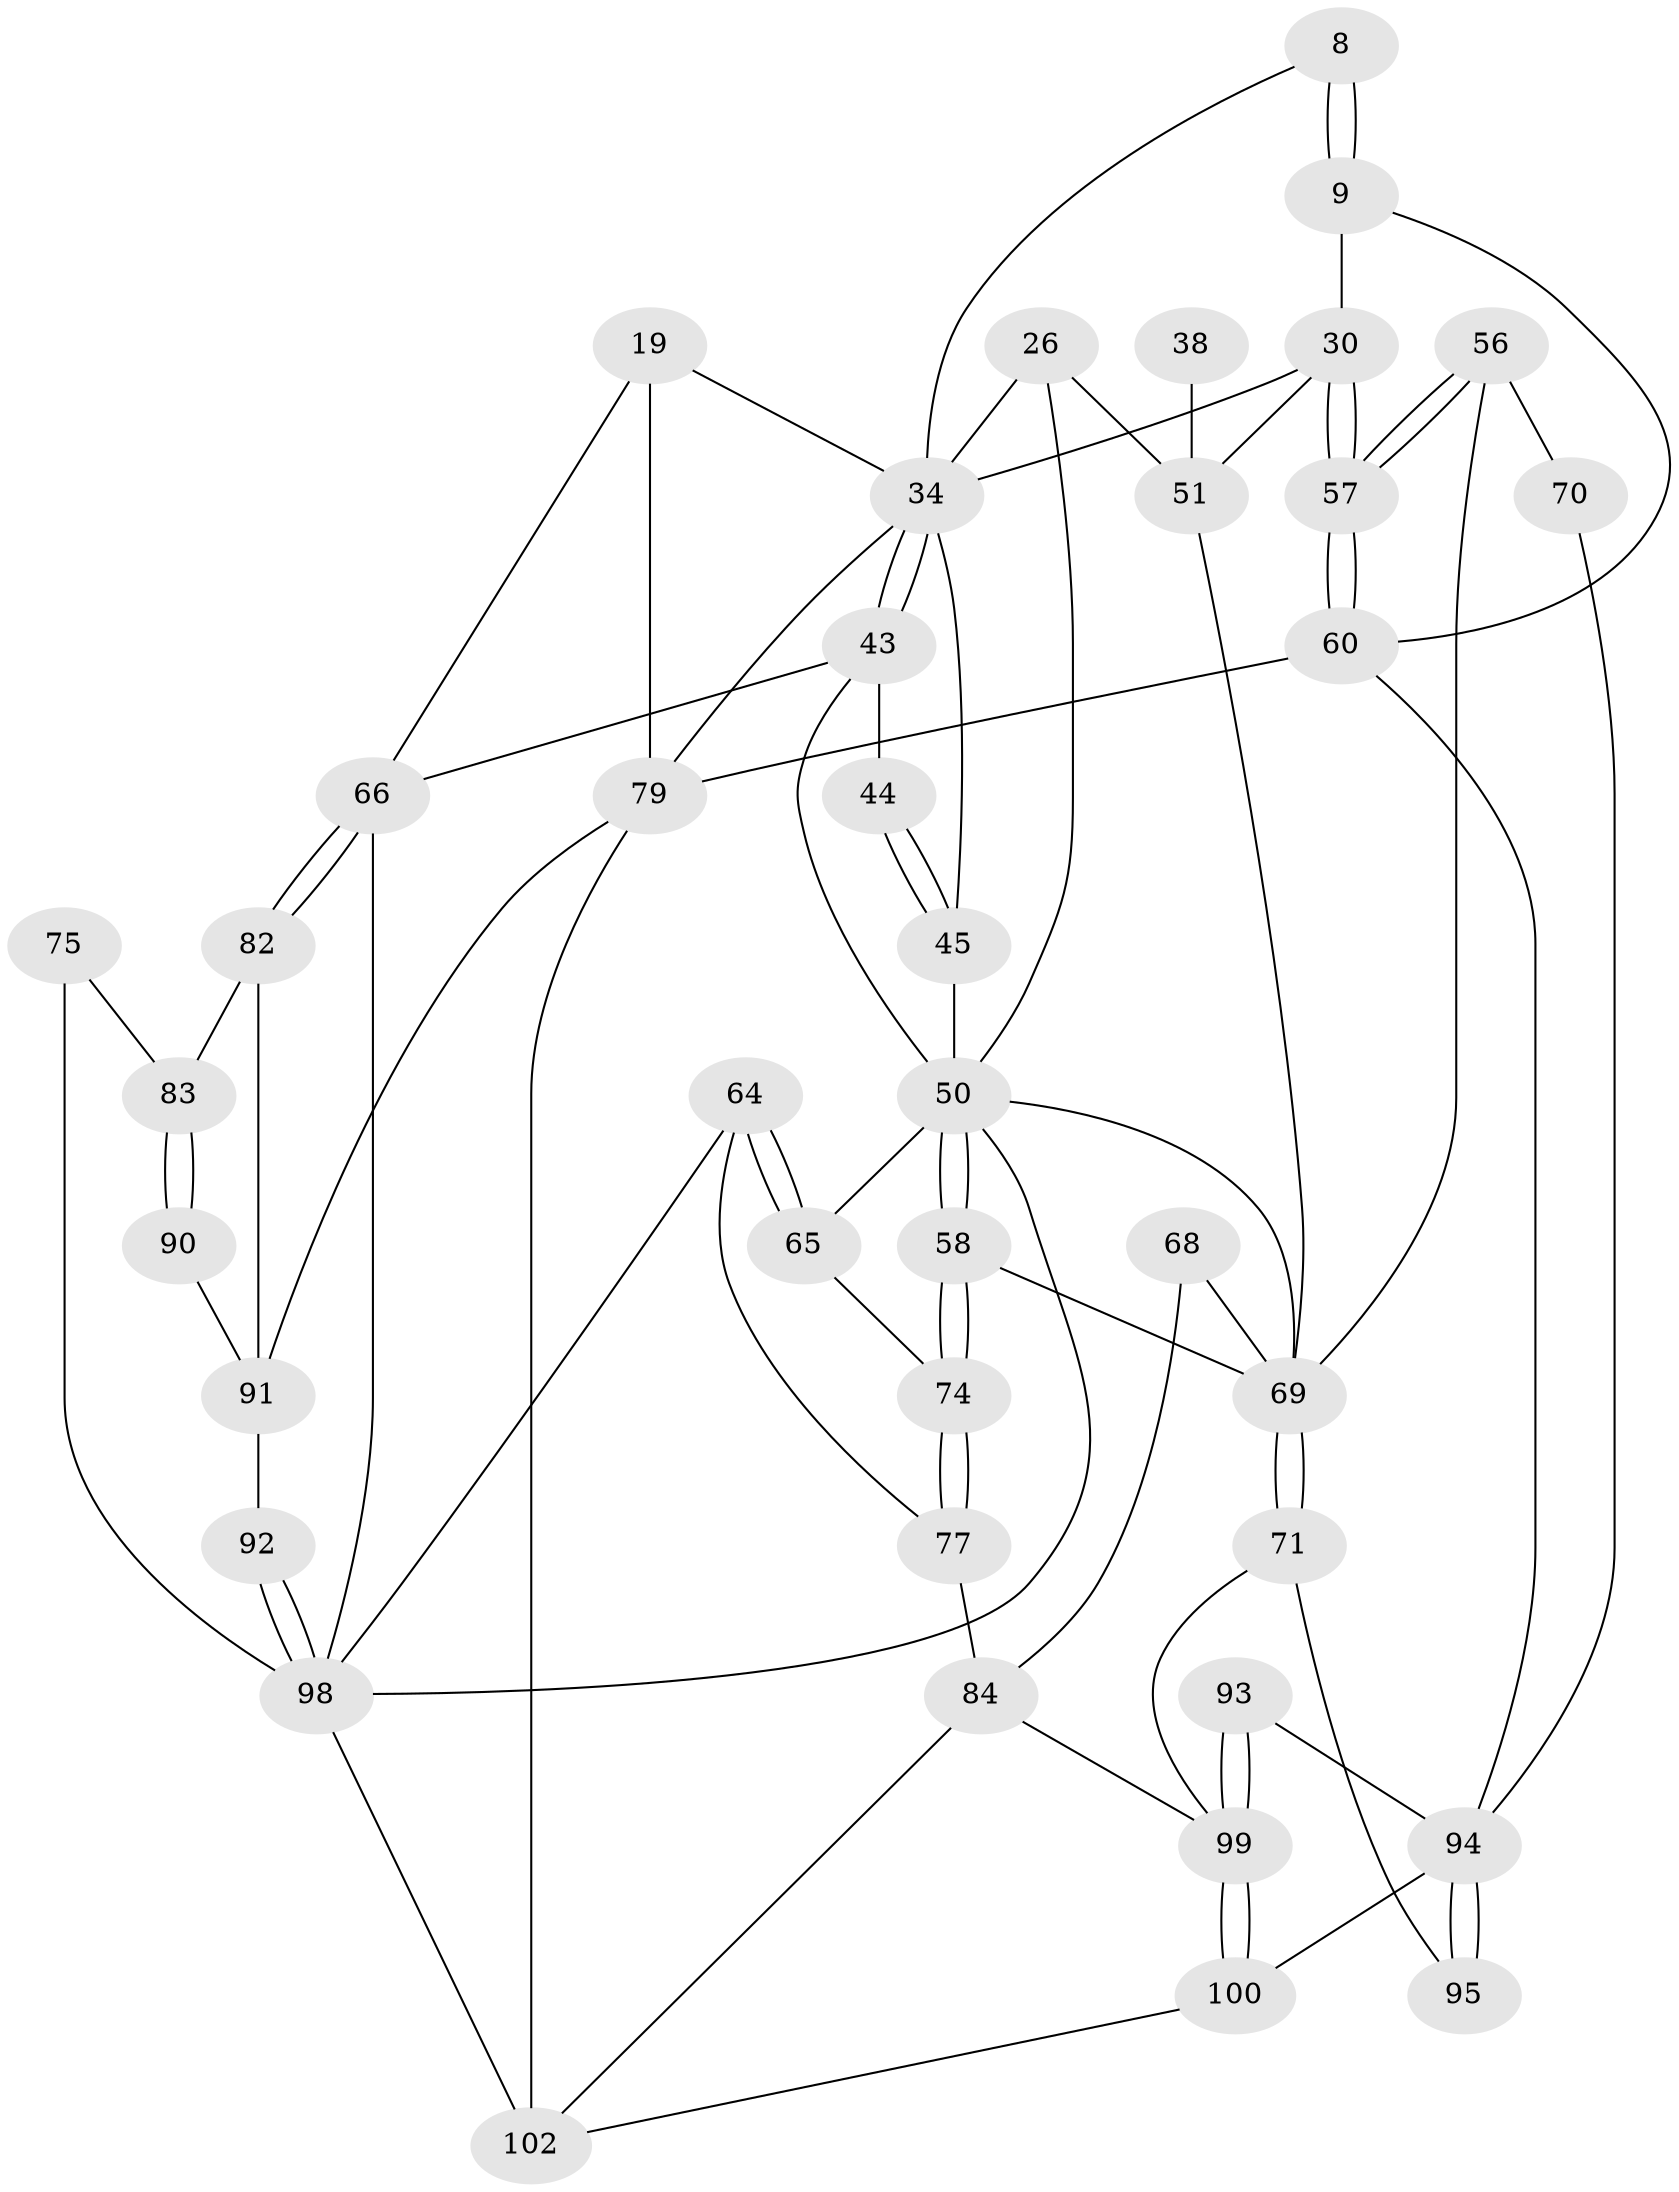 // original degree distribution, {3: 0.029411764705882353, 6: 0.20588235294117646, 5: 0.5588235294117647, 4: 0.20588235294117646}
// Generated by graph-tools (version 1.1) at 2025/05/03/04/25 22:05:20]
// undirected, 40 vertices, 85 edges
graph export_dot {
graph [start="1"]
  node [color=gray90,style=filled];
  8 [pos="+0.22462995768187885+0.14968392710599093",super="+5"];
  9 [pos="+0.21633561076708283+0.16400509443721215",super="+4"];
  19 [pos="+1+0",super="+12"];
  26 [pos="+0.2890837943317939+0.36466573500403954",super="+22+25"];
  30 [pos="+0+0.443502548712908",super="+21"];
  34 [pos="+0.7268489948080519+0.3025790396657138",super="+33"];
  38 [pos="+0.15453678232884568+0.4579154261641588"];
  43 [pos="+0.7167437432249907+0.4087357803258556",super="+42"];
  44 [pos="+0.6181962131176568+0.4373406229008725"];
  45 [pos="+0.6175035841417688+0.4382845520887887",super="+28+35"];
  50 [pos="+0.44577051413672847+0.5553265056557974",super="+46+39+29+49"];
  51 [pos="+0.058875244572764586+0.5318520079418076",super="+31+41+32+24"];
  56 [pos="+0+0.7090851538259604",super="+53"];
  57 [pos="+0+0.6834361473922552"];
  58 [pos="+0.3489584124495584+0.6826382880519516"];
  60 [pos="+0+1",super="+2"];
  64 [pos="+0.5536665084018512+0.7597948710609754"];
  65 [pos="+0.5000391730353222+0.60442747189112"];
  66 [pos="+1+0.5170767266407028",super="+36"];
  68 [pos="+0.2829778360068163+0.7695765619166781"];
  69 [pos="+0.24756973323544043+0.7704974374283384",super="+54+59"];
  70 [pos="+0.06550572635342546+0.7332143330718167"];
  71 [pos="+0.18059815739145987+0.7905205643883884"];
  74 [pos="+0.4140839146145567+0.7559421783029169"];
  75 [pos="+0.8335364262390754+0.7456646932806863"];
  77 [pos="+0.41399961293147747+0.8258665603582608"];
  79 [pos="+1+1",super="+11+10"];
  82 [pos="+1+0.6406095447395745"];
  83 [pos="+0.90083749246233+0.8144281983618322"];
  84 [pos="+0.3736970607267566+0.882443138389913",super="+78"];
  90 [pos="+0.8953708566365488+0.8620516843547362"];
  91 [pos="+0.836404648339041+0.9081981615418813",super="+81"];
  92 [pos="+0.7736318728574659+0.9466375847821723"];
  93 [pos="+0.17002735730013155+0.9291911286850721"];
  94 [pos="+0.13755341885277803+0.9132472859931691",super="+89+87"];
  95 [pos="+0.13561121597355164+0.9075493060115023",super="+72"];
  98 [pos="+0.7568460348024973+1",super="+96+63+76"];
  99 [pos="+0.2917817381359996+1",super="+86"];
  100 [pos="+0.27734057026153863+1"];
  102 [pos="+0.5471545849753868+1",super="+101+97"];
  8 -- 9 [weight=2];
  8 -- 9;
  8 -- 34;
  9 -- 60;
  9 -- 30 [weight=2];
  19 -- 79 [weight=2];
  19 -- 34;
  19 -- 66;
  26 -- 51;
  26 -- 34 [weight=2];
  26 -- 50 [weight=2];
  30 -- 57;
  30 -- 57;
  30 -- 51 [weight=2];
  30 -- 34;
  34 -- 43 [weight=2];
  34 -- 43;
  34 -- 79;
  34 -- 45 [weight=2];
  38 -- 51 [weight=3];
  43 -- 44;
  43 -- 66;
  43 -- 50;
  44 -- 45 [weight=2];
  44 -- 45;
  45 -- 50 [weight=2];
  50 -- 58;
  50 -- 58;
  50 -- 65;
  50 -- 98;
  50 -- 69;
  51 -- 69;
  56 -- 57;
  56 -- 57;
  56 -- 70 [weight=2];
  56 -- 69;
  57 -- 60;
  57 -- 60;
  58 -- 74;
  58 -- 74;
  58 -- 69;
  60 -- 79 [weight=3];
  60 -- 94;
  64 -- 65;
  64 -- 65;
  64 -- 77;
  64 -- 98;
  65 -- 74;
  66 -- 82;
  66 -- 82;
  66 -- 98;
  68 -- 69 [weight=2];
  68 -- 84;
  69 -- 71;
  69 -- 71;
  70 -- 94;
  71 -- 95;
  71 -- 99;
  74 -- 77;
  74 -- 77;
  75 -- 83;
  75 -- 98 [weight=2];
  77 -- 84;
  79 -- 91;
  79 -- 102;
  82 -- 83;
  82 -- 91;
  83 -- 90;
  83 -- 90;
  84 -- 99;
  84 -- 102;
  90 -- 91 [weight=2];
  91 -- 92;
  92 -- 98 [weight=2];
  92 -- 98;
  93 -- 94;
  93 -- 99 [weight=2];
  93 -- 99;
  94 -- 95 [weight=3];
  94 -- 95;
  94 -- 100;
  98 -- 102 [weight=2];
  99 -- 100;
  99 -- 100;
  100 -- 102;
}

